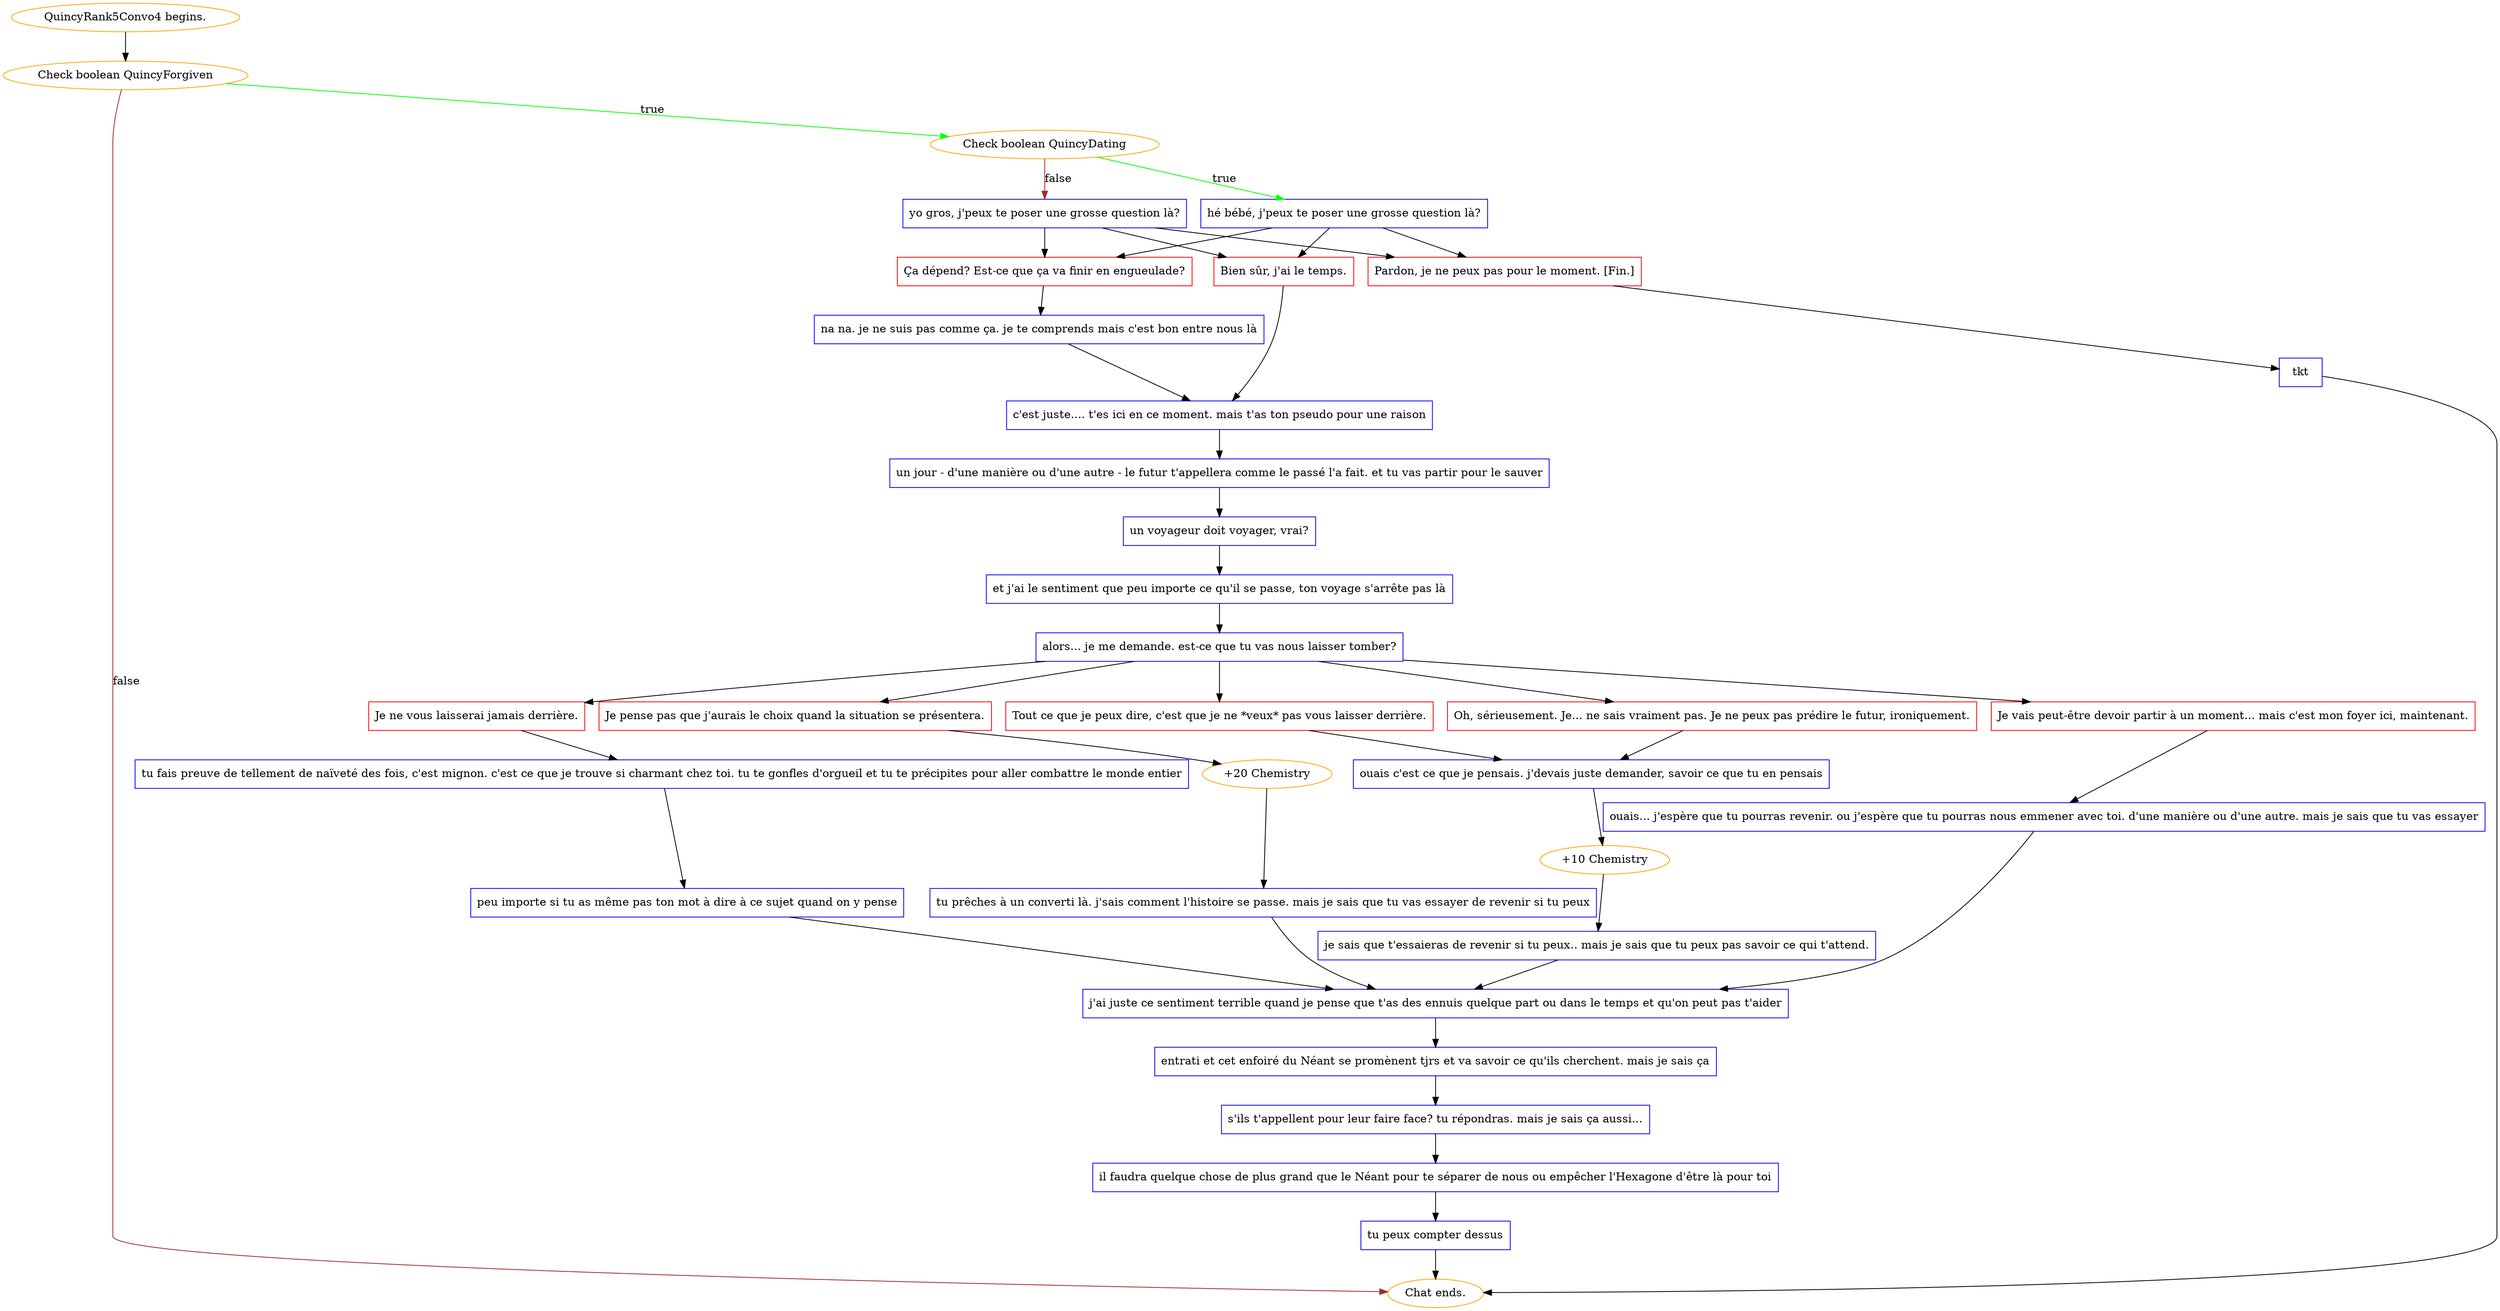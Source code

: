 digraph {
	"QuincyRank5Convo4 begins." [color=orange];
		"QuincyRank5Convo4 begins." -> j3441058727;
	j3441058727 [label="Check boolean QuincyForgiven",color=orange];
		j3441058727 -> j1408248710 [label=true,color=green];
		j3441058727 -> "Chat ends." [label=false,color=brown];
	j1408248710 [label="Check boolean QuincyDating",color=orange];
		j1408248710 -> j2107506394 [label=true,color=green];
		j1408248710 -> j2111615568 [label=false,color=brown];
	"Chat ends." [color=orange];
	j2107506394 [label="hé bébé, j'peux te poser une grosse question là?",shape=box,color=blue];
		j2107506394 -> j231291820;
		j2107506394 -> j4173806160;
		j2107506394 -> j820654217;
	j2111615568 [label="yo gros, j'peux te poser une grosse question là?",shape=box,color=blue];
		j2111615568 -> j231291820;
		j2111615568 -> j4173806160;
		j2111615568 -> j820654217;
	j231291820 [label="Ça dépend? Est-ce que ça va finir en engueulade?",shape=box,color=red];
		j231291820 -> j3810727579;
	j4173806160 [label="Bien sûr, j'ai le temps.",shape=box,color=red];
		j4173806160 -> j3570044806;
	j820654217 [label="Pardon, je ne peux pas pour le moment. [Fin.]",shape=box,color=red];
		j820654217 -> j2848226669;
	j3810727579 [label="na na. je ne suis pas comme ça. je te comprends mais c'est bon entre nous là",shape=box,color=blue];
		j3810727579 -> j3570044806;
	j3570044806 [label="c'est juste.... t'es ici en ce moment. mais t'as ton pseudo pour une raison",shape=box,color=blue];
		j3570044806 -> j4258466167;
	j2848226669 [label="tkt",shape=box,color=blue];
		j2848226669 -> "Chat ends.";
	j4258466167 [label="un jour - d'une manière ou d'une autre - le futur t'appellera comme le passé l'a fait. et tu vas partir pour le sauver",shape=box,color=blue];
		j4258466167 -> j3777595360;
	j3777595360 [label="un voyageur doit voyager, vrai?",shape=box,color=blue];
		j3777595360 -> j1769681944;
	j1769681944 [label="et j'ai le sentiment que peu importe ce qu'il se passe, ton voyage s'arrête pas là",shape=box,color=blue];
		j1769681944 -> j3550511800;
	j3550511800 [label="alors... je me demande. est-ce que tu vas nous laisser tomber?",shape=box,color=blue];
		j3550511800 -> j1471786756;
		j3550511800 -> j3699026041;
		j3550511800 -> j3780203914;
		j3550511800 -> j304443189;
		j3550511800 -> j3250970930;
	j1471786756 [label="Oh, sérieusement. Je... ne sais vraiment pas. Je ne peux pas prédire le futur, ironiquement.",shape=box,color=red];
		j1471786756 -> j690511441;
	j3699026041 [label="Tout ce que je peux dire, c'est que je ne *veux* pas vous laisser derrière.",shape=box,color=red];
		j3699026041 -> j690511441;
	j3780203914 [label="Je ne vous laisserai jamais derrière.",shape=box,color=red];
		j3780203914 -> j2261280959;
	j304443189 [label="Je vais peut-être devoir partir à un moment... mais c'est mon foyer ici, maintenant.",shape=box,color=red];
		j304443189 -> j3737667919;
	j3250970930 [label="Je pense pas que j'aurais le choix quand la situation se présentera.",shape=box,color=red];
		j3250970930 -> j956750842;
	j690511441 [label="ouais c'est ce que je pensais. j'devais juste demander, savoir ce que tu en pensais",shape=box,color=blue];
		j690511441 -> j1271862296;
	j2261280959 [label="tu fais preuve de tellement de naïveté des fois, c'est mignon. c'est ce que je trouve si charmant chez toi. tu te gonfles d'orgueil et tu te précipites pour aller combattre le monde entier",shape=box,color=blue];
		j2261280959 -> j4168904464;
	j3737667919 [label="ouais... j'espère que tu pourras revenir. ou j'espère que tu pourras nous emmener avec toi. d'une manière ou d'une autre. mais je sais que tu vas essayer",shape=box,color=blue];
		j3737667919 -> j3027827710;
	j956750842 [label="+20 Chemistry",color=orange];
		j956750842 -> j3888979873;
	j1271862296 [label="+10 Chemistry",color=orange];
		j1271862296 -> j2585817209;
	j4168904464 [label="peu importe si tu as même pas ton mot à dire à ce sujet quand on y pense",shape=box,color=blue];
		j4168904464 -> j3027827710;
	j3027827710 [label="j'ai juste ce sentiment terrible quand je pense que t'as des ennuis quelque part ou dans le temps et qu'on peut pas t'aider",shape=box,color=blue];
		j3027827710 -> j144899500;
	j3888979873 [label="tu prêches à un converti là. j'sais comment l'histoire se passe. mais je sais que tu vas essayer de revenir si tu peux",shape=box,color=blue];
		j3888979873 -> j3027827710;
	j2585817209 [label="je sais que t'essaieras de revenir si tu peux.. mais je sais que tu peux pas savoir ce qui t'attend.",shape=box,color=blue];
		j2585817209 -> j3027827710;
	j144899500 [label="entrati et cet enfoiré du Néant se promènent tjrs et va savoir ce qu'ils cherchent. mais je sais ça",shape=box,color=blue];
		j144899500 -> j4198295362;
	j4198295362 [label="s'ils t'appellent pour leur faire face? tu répondras. mais je sais ça aussi...",shape=box,color=blue];
		j4198295362 -> j766311600;
	j766311600 [label="il faudra quelque chose de plus grand que le Néant pour te séparer de nous ou empêcher l'Hexagone d'être là pour toi",shape=box,color=blue];
		j766311600 -> j3443746884;
	j3443746884 [label="tu peux compter dessus",shape=box,color=blue];
		j3443746884 -> "Chat ends.";
}